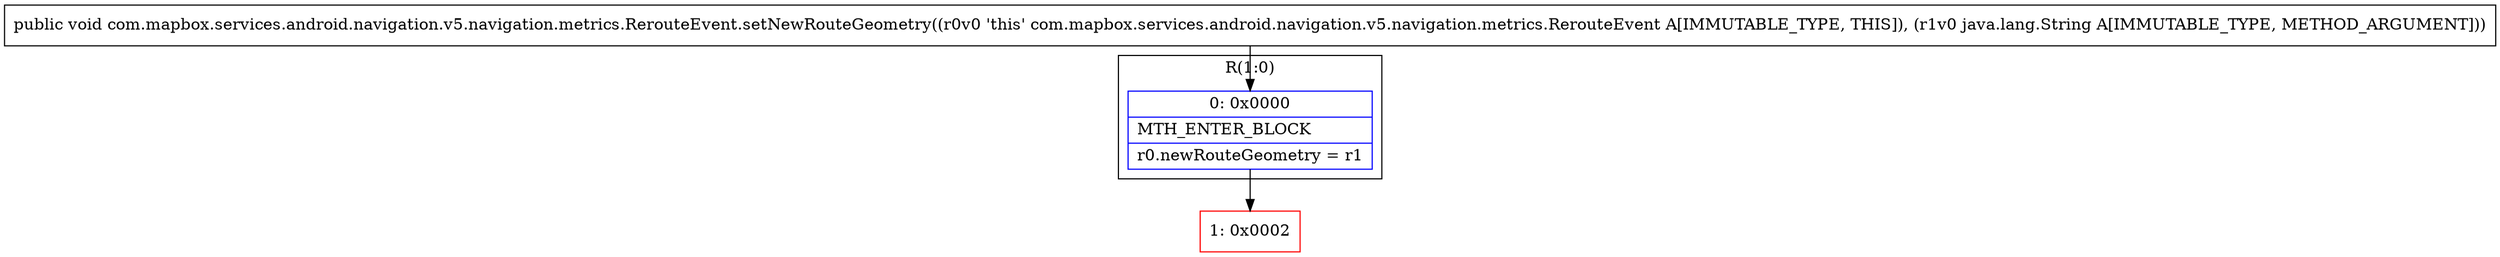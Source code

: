 digraph "CFG forcom.mapbox.services.android.navigation.v5.navigation.metrics.RerouteEvent.setNewRouteGeometry(Ljava\/lang\/String;)V" {
subgraph cluster_Region_1521025286 {
label = "R(1:0)";
node [shape=record,color=blue];
Node_0 [shape=record,label="{0\:\ 0x0000|MTH_ENTER_BLOCK\l|r0.newRouteGeometry = r1\l}"];
}
Node_1 [shape=record,color=red,label="{1\:\ 0x0002}"];
MethodNode[shape=record,label="{public void com.mapbox.services.android.navigation.v5.navigation.metrics.RerouteEvent.setNewRouteGeometry((r0v0 'this' com.mapbox.services.android.navigation.v5.navigation.metrics.RerouteEvent A[IMMUTABLE_TYPE, THIS]), (r1v0 java.lang.String A[IMMUTABLE_TYPE, METHOD_ARGUMENT])) }"];
MethodNode -> Node_0;
Node_0 -> Node_1;
}

